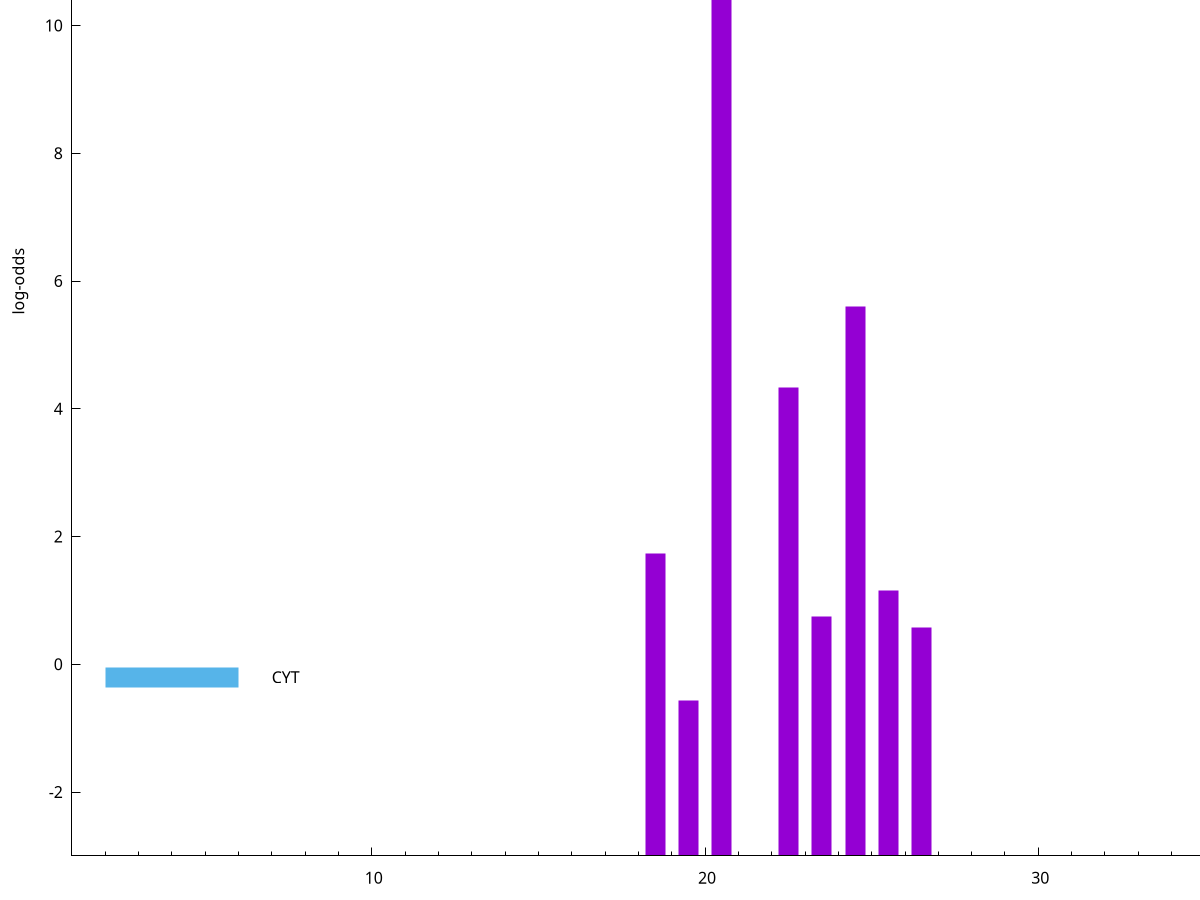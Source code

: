set title "LipoP predictions for SRR4017849.gff"
set size 2., 1.4
set xrange [1:70] 
set mxtics 10
set yrange [-3:15]
set y2range [0:18]
set ylabel "log-odds"
set term postscript eps color solid "Helvetica" 30
set output "SRR4017849.gff71.eps"
set arrow from 2,11.6858 to 6,11.6858 nohead lt 1 lw 20
set label "SpI" at 7,11.6858
set arrow from 2,-0.200913 to 6,-0.200913 nohead lt 3 lw 20
set label "CYT" at 7,-0.200913
set arrow from 2,11.6858 to 6,11.6858 nohead lt 1 lw 20
set label "SpI" at 7,11.6858
# NOTE: The scores below are the log-odds scores with the threshold
# NOTE: subtracted (a hack to make gnuplot make the histogram all
# NOTE: look nice).
plot "-" axes x1y2 title "" with impulses lt 1 lw 20
20.500000 14.651200
24.500000 8.600400
22.500000 7.339210
18.500000 4.730140
25.500000 4.154730
23.500000 3.748494
26.500000 3.582601
19.500000 2.435370
e
exit

